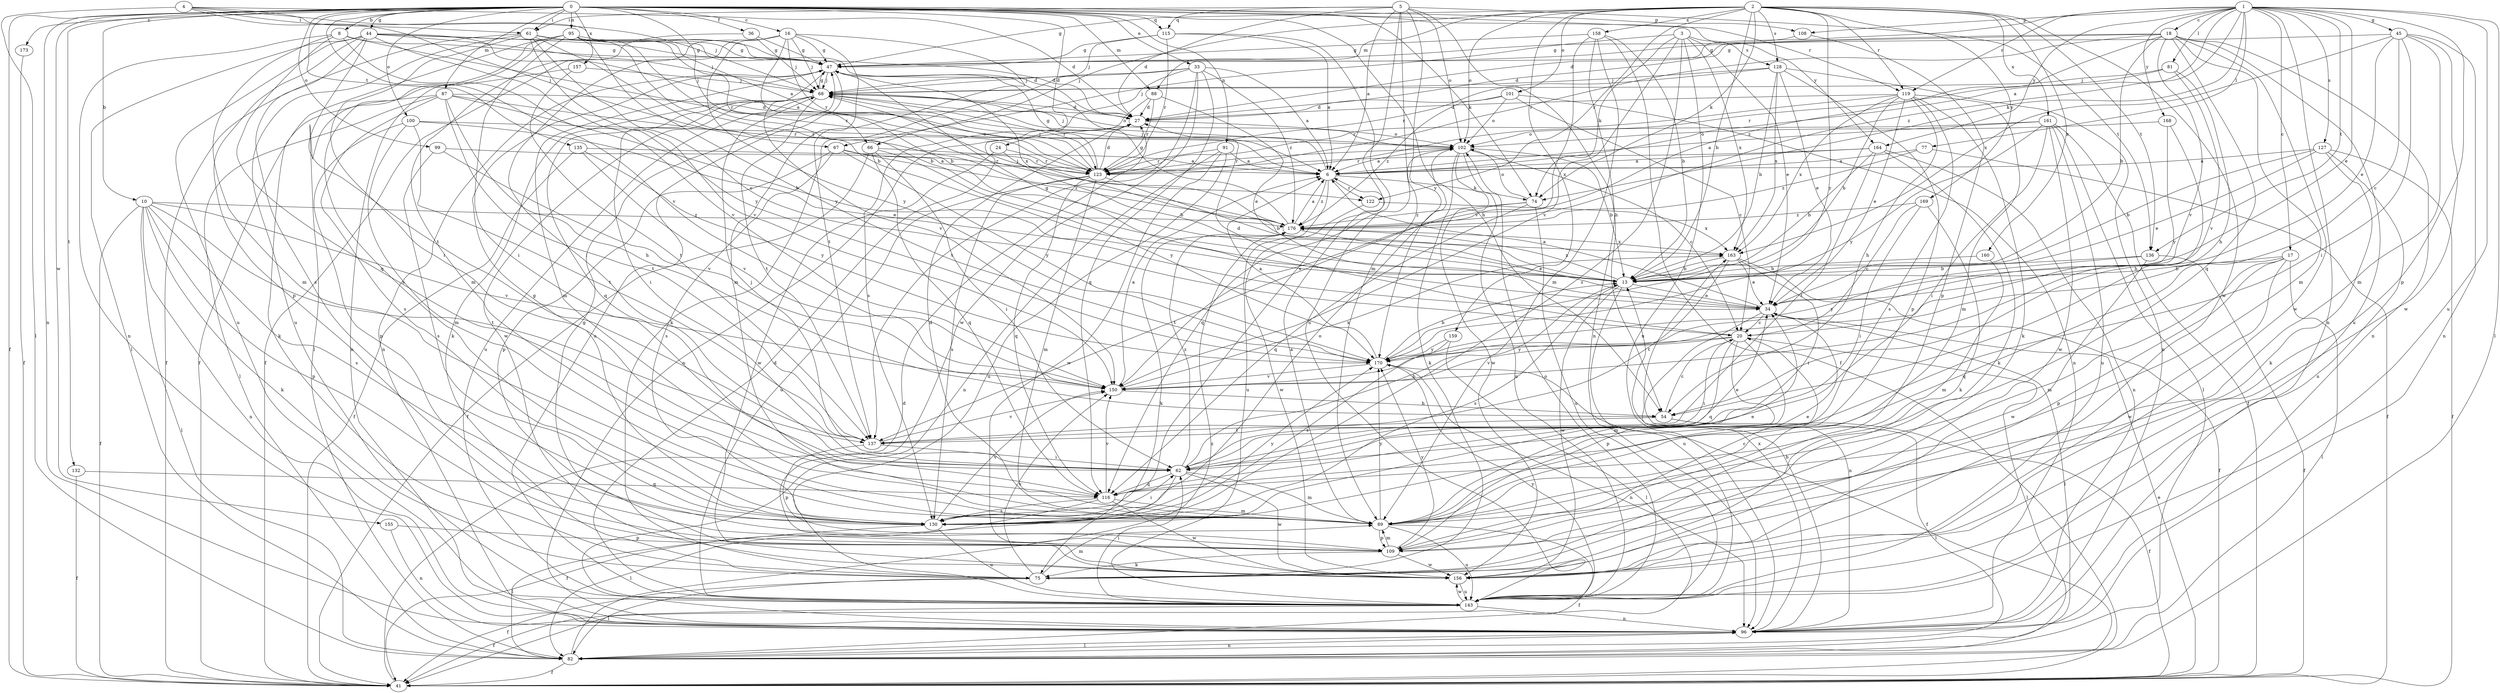strict digraph  {
0;
1;
2;
3;
4;
5;
6;
8;
10;
13;
16;
17;
18;
20;
24;
27;
33;
34;
36;
41;
44;
45;
47;
54;
61;
62;
66;
67;
68;
74;
75;
77;
81;
82;
87;
88;
89;
91;
95;
96;
99;
100;
101;
102;
108;
109;
115;
116;
119;
122;
123;
127;
128;
130;
132;
135;
136;
137;
143;
150;
155;
156;
157;
158;
159;
160;
161;
163;
164;
168;
169;
170;
173;
176;
0 -> 8  [label=b];
0 -> 10  [label=b];
0 -> 16  [label=c];
0 -> 24  [label=d];
0 -> 33  [label=e];
0 -> 36  [label=f];
0 -> 41  [label=f];
0 -> 44  [label=g];
0 -> 54  [label=h];
0 -> 61  [label=i];
0 -> 66  [label=j];
0 -> 74  [label=k];
0 -> 87  [label=m];
0 -> 88  [label=m];
0 -> 91  [label=n];
0 -> 95  [label=n];
0 -> 96  [label=n];
0 -> 99  [label=o];
0 -> 100  [label=o];
0 -> 108  [label=p];
0 -> 115  [label=q];
0 -> 119  [label=r];
0 -> 132  [label=t];
0 -> 135  [label=t];
0 -> 150  [label=v];
0 -> 155  [label=w];
0 -> 157  [label=x];
0 -> 164  [label=y];
0 -> 173  [label=z];
1 -> 6  [label=a];
1 -> 17  [label=c];
1 -> 18  [label=c];
1 -> 27  [label=d];
1 -> 34  [label=e];
1 -> 45  [label=g];
1 -> 74  [label=k];
1 -> 77  [label=l];
1 -> 81  [label=l];
1 -> 82  [label=l];
1 -> 96  [label=n];
1 -> 108  [label=p];
1 -> 109  [label=p];
1 -> 119  [label=r];
1 -> 127  [label=s];
1 -> 136  [label=t];
1 -> 143  [label=u];
1 -> 164  [label=y];
1 -> 168  [label=y];
1 -> 176  [label=z];
2 -> 13  [label=b];
2 -> 47  [label=g];
2 -> 66  [label=j];
2 -> 74  [label=k];
2 -> 88  [label=m];
2 -> 101  [label=o];
2 -> 102  [label=o];
2 -> 119  [label=r];
2 -> 122  [label=r];
2 -> 128  [label=s];
2 -> 136  [label=t];
2 -> 156  [label=w];
2 -> 158  [label=x];
2 -> 159  [label=x];
2 -> 160  [label=x];
2 -> 161  [label=x];
2 -> 169  [label=y];
2 -> 170  [label=y];
3 -> 34  [label=e];
3 -> 67  [label=j];
3 -> 74  [label=k];
3 -> 96  [label=n];
3 -> 128  [label=s];
3 -> 130  [label=s];
3 -> 150  [label=v];
3 -> 163  [label=x];
4 -> 6  [label=a];
4 -> 27  [label=d];
4 -> 61  [label=i];
4 -> 67  [label=j];
4 -> 68  [label=j];
4 -> 82  [label=l];
5 -> 6  [label=a];
5 -> 27  [label=d];
5 -> 54  [label=h];
5 -> 61  [label=i];
5 -> 89  [label=m];
5 -> 102  [label=o];
5 -> 115  [label=q];
5 -> 130  [label=s];
5 -> 136  [label=t];
5 -> 170  [label=y];
6 -> 68  [label=j];
6 -> 74  [label=k];
6 -> 122  [label=r];
6 -> 143  [label=u];
6 -> 176  [label=z];
8 -> 47  [label=g];
8 -> 89  [label=m];
8 -> 96  [label=n];
8 -> 116  [label=q];
8 -> 122  [label=r];
8 -> 150  [label=v];
10 -> 41  [label=f];
10 -> 75  [label=k];
10 -> 82  [label=l];
10 -> 96  [label=n];
10 -> 109  [label=p];
10 -> 130  [label=s];
10 -> 137  [label=t];
10 -> 150  [label=v];
10 -> 176  [label=z];
13 -> 34  [label=e];
13 -> 130  [label=s];
13 -> 143  [label=u];
13 -> 156  [label=w];
13 -> 176  [label=z];
16 -> 13  [label=b];
16 -> 41  [label=f];
16 -> 47  [label=g];
16 -> 62  [label=i];
16 -> 68  [label=j];
16 -> 89  [label=m];
16 -> 123  [label=r];
16 -> 137  [label=t];
16 -> 170  [label=y];
17 -> 13  [label=b];
17 -> 82  [label=l];
17 -> 89  [label=m];
17 -> 109  [label=p];
17 -> 116  [label=q];
17 -> 156  [label=w];
18 -> 13  [label=b];
18 -> 27  [label=d];
18 -> 47  [label=g];
18 -> 89  [label=m];
18 -> 96  [label=n];
18 -> 116  [label=q];
18 -> 123  [label=r];
18 -> 143  [label=u];
18 -> 150  [label=v];
18 -> 156  [label=w];
18 -> 176  [label=z];
20 -> 27  [label=d];
20 -> 62  [label=i];
20 -> 82  [label=l];
20 -> 89  [label=m];
20 -> 109  [label=p];
20 -> 116  [label=q];
20 -> 150  [label=v];
20 -> 170  [label=y];
24 -> 13  [label=b];
24 -> 123  [label=r];
24 -> 156  [label=w];
27 -> 102  [label=o];
33 -> 6  [label=a];
33 -> 68  [label=j];
33 -> 75  [label=k];
33 -> 116  [label=q];
33 -> 130  [label=s];
33 -> 137  [label=t];
33 -> 156  [label=w];
33 -> 176  [label=z];
34 -> 6  [label=a];
34 -> 20  [label=c];
34 -> 47  [label=g];
34 -> 82  [label=l];
34 -> 96  [label=n];
36 -> 47  [label=g];
36 -> 68  [label=j];
36 -> 89  [label=m];
41 -> 27  [label=d];
41 -> 34  [label=e];
44 -> 6  [label=a];
44 -> 27  [label=d];
44 -> 47  [label=g];
44 -> 68  [label=j];
44 -> 82  [label=l];
44 -> 109  [label=p];
44 -> 130  [label=s];
44 -> 137  [label=t];
44 -> 143  [label=u];
44 -> 170  [label=y];
45 -> 20  [label=c];
45 -> 34  [label=e];
45 -> 47  [label=g];
45 -> 62  [label=i];
45 -> 89  [label=m];
45 -> 96  [label=n];
45 -> 156  [label=w];
45 -> 163  [label=x];
47 -> 68  [label=j];
47 -> 89  [label=m];
47 -> 96  [label=n];
47 -> 143  [label=u];
47 -> 150  [label=v];
47 -> 163  [label=x];
54 -> 20  [label=c];
54 -> 41  [label=f];
54 -> 82  [label=l];
54 -> 137  [label=t];
61 -> 13  [label=b];
61 -> 20  [label=c];
61 -> 27  [label=d];
61 -> 41  [label=f];
61 -> 47  [label=g];
61 -> 62  [label=i];
61 -> 143  [label=u];
61 -> 150  [label=v];
61 -> 176  [label=z];
62 -> 13  [label=b];
62 -> 34  [label=e];
62 -> 41  [label=f];
62 -> 68  [label=j];
62 -> 89  [label=m];
62 -> 116  [label=q];
62 -> 156  [label=w];
62 -> 176  [label=z];
66 -> 41  [label=f];
66 -> 62  [label=i];
66 -> 116  [label=q];
66 -> 123  [label=r];
66 -> 170  [label=y];
67 -> 109  [label=p];
67 -> 123  [label=r];
67 -> 130  [label=s];
67 -> 170  [label=y];
67 -> 176  [label=z];
68 -> 27  [label=d];
68 -> 47  [label=g];
68 -> 62  [label=i];
68 -> 75  [label=k];
68 -> 102  [label=o];
68 -> 116  [label=q];
68 -> 123  [label=r];
68 -> 137  [label=t];
68 -> 143  [label=u];
68 -> 156  [label=w];
74 -> 102  [label=o];
74 -> 116  [label=q];
74 -> 137  [label=t];
74 -> 143  [label=u];
74 -> 176  [label=z];
75 -> 41  [label=f];
75 -> 82  [label=l];
75 -> 89  [label=m];
75 -> 150  [label=v];
77 -> 6  [label=a];
77 -> 41  [label=f];
77 -> 176  [label=z];
81 -> 54  [label=h];
81 -> 68  [label=j];
81 -> 123  [label=r];
81 -> 150  [label=v];
82 -> 41  [label=f];
82 -> 96  [label=n];
82 -> 176  [label=z];
87 -> 13  [label=b];
87 -> 27  [label=d];
87 -> 54  [label=h];
87 -> 75  [label=k];
87 -> 82  [label=l];
87 -> 123  [label=r];
87 -> 130  [label=s];
87 -> 137  [label=t];
88 -> 27  [label=d];
88 -> 34  [label=e];
88 -> 96  [label=n];
88 -> 123  [label=r];
89 -> 6  [label=a];
89 -> 27  [label=d];
89 -> 34  [label=e];
89 -> 41  [label=f];
89 -> 109  [label=p];
89 -> 143  [label=u];
89 -> 170  [label=y];
91 -> 6  [label=a];
91 -> 96  [label=n];
91 -> 123  [label=r];
91 -> 143  [label=u];
91 -> 156  [label=w];
95 -> 13  [label=b];
95 -> 41  [label=f];
95 -> 47  [label=g];
95 -> 62  [label=i];
95 -> 82  [label=l];
95 -> 123  [label=r];
95 -> 130  [label=s];
95 -> 170  [label=y];
96 -> 13  [label=b];
96 -> 82  [label=l];
96 -> 163  [label=x];
99 -> 6  [label=a];
99 -> 130  [label=s];
99 -> 150  [label=v];
100 -> 34  [label=e];
100 -> 89  [label=m];
100 -> 102  [label=o];
100 -> 109  [label=p];
100 -> 137  [label=t];
101 -> 20  [label=c];
101 -> 27  [label=d];
101 -> 96  [label=n];
101 -> 102  [label=o];
101 -> 176  [label=z];
102 -> 6  [label=a];
102 -> 13  [label=b];
102 -> 20  [label=c];
102 -> 68  [label=j];
102 -> 75  [label=k];
102 -> 116  [label=q];
102 -> 123  [label=r];
102 -> 143  [label=u];
102 -> 156  [label=w];
108 -> 47  [label=g];
108 -> 109  [label=p];
109 -> 20  [label=c];
109 -> 75  [label=k];
109 -> 89  [label=m];
109 -> 156  [label=w];
109 -> 170  [label=y];
115 -> 6  [label=a];
115 -> 47  [label=g];
115 -> 68  [label=j];
115 -> 123  [label=r];
115 -> 143  [label=u];
116 -> 82  [label=l];
116 -> 89  [label=m];
116 -> 130  [label=s];
116 -> 150  [label=v];
116 -> 156  [label=w];
119 -> 13  [label=b];
119 -> 27  [label=d];
119 -> 34  [label=e];
119 -> 54  [label=h];
119 -> 75  [label=k];
119 -> 89  [label=m];
119 -> 123  [label=r];
119 -> 130  [label=s];
119 -> 163  [label=x];
122 -> 156  [label=w];
122 -> 163  [label=x];
123 -> 13  [label=b];
123 -> 27  [label=d];
123 -> 47  [label=g];
123 -> 68  [label=j];
123 -> 89  [label=m];
123 -> 116  [label=q];
123 -> 130  [label=s];
123 -> 143  [label=u];
127 -> 6  [label=a];
127 -> 13  [label=b];
127 -> 34  [label=e];
127 -> 41  [label=f];
127 -> 75  [label=k];
127 -> 143  [label=u];
128 -> 13  [label=b];
128 -> 34  [label=e];
128 -> 68  [label=j];
128 -> 96  [label=n];
128 -> 109  [label=p];
128 -> 123  [label=r];
128 -> 163  [label=x];
130 -> 34  [label=e];
130 -> 47  [label=g];
130 -> 62  [label=i];
130 -> 82  [label=l];
130 -> 102  [label=o];
130 -> 143  [label=u];
130 -> 150  [label=v];
130 -> 170  [label=y];
132 -> 41  [label=f];
132 -> 116  [label=q];
135 -> 6  [label=a];
135 -> 41  [label=f];
135 -> 150  [label=v];
135 -> 170  [label=y];
136 -> 13  [label=b];
136 -> 41  [label=f];
136 -> 156  [label=w];
136 -> 170  [label=y];
137 -> 62  [label=i];
137 -> 109  [label=p];
137 -> 150  [label=v];
143 -> 27  [label=d];
143 -> 41  [label=f];
143 -> 62  [label=i];
143 -> 96  [label=n];
143 -> 102  [label=o];
143 -> 156  [label=w];
143 -> 170  [label=y];
150 -> 6  [label=a];
150 -> 54  [label=h];
150 -> 163  [label=x];
155 -> 96  [label=n];
155 -> 109  [label=p];
156 -> 47  [label=g];
156 -> 143  [label=u];
157 -> 68  [label=j];
157 -> 96  [label=n];
157 -> 137  [label=t];
158 -> 13  [label=b];
158 -> 41  [label=f];
158 -> 47  [label=g];
158 -> 89  [label=m];
158 -> 96  [label=n];
158 -> 150  [label=v];
159 -> 82  [label=l];
159 -> 130  [label=s];
159 -> 170  [label=y];
160 -> 13  [label=b];
160 -> 89  [label=m];
161 -> 6  [label=a];
161 -> 41  [label=f];
161 -> 62  [label=i];
161 -> 82  [label=l];
161 -> 102  [label=o];
161 -> 143  [label=u];
161 -> 156  [label=w];
161 -> 170  [label=y];
163 -> 13  [label=b];
163 -> 34  [label=e];
163 -> 41  [label=f];
163 -> 62  [label=i];
163 -> 137  [label=t];
164 -> 6  [label=a];
164 -> 13  [label=b];
164 -> 75  [label=k];
164 -> 96  [label=n];
164 -> 123  [label=r];
164 -> 137  [label=t];
168 -> 54  [label=h];
168 -> 102  [label=o];
168 -> 170  [label=y];
169 -> 20  [label=c];
169 -> 62  [label=i];
169 -> 75  [label=k];
169 -> 176  [label=z];
170 -> 6  [label=a];
170 -> 13  [label=b];
170 -> 41  [label=f];
170 -> 96  [label=n];
170 -> 150  [label=v];
173 -> 41  [label=f];
176 -> 6  [label=a];
176 -> 34  [label=e];
176 -> 47  [label=g];
176 -> 68  [label=j];
176 -> 75  [label=k];
176 -> 163  [label=x];
}
